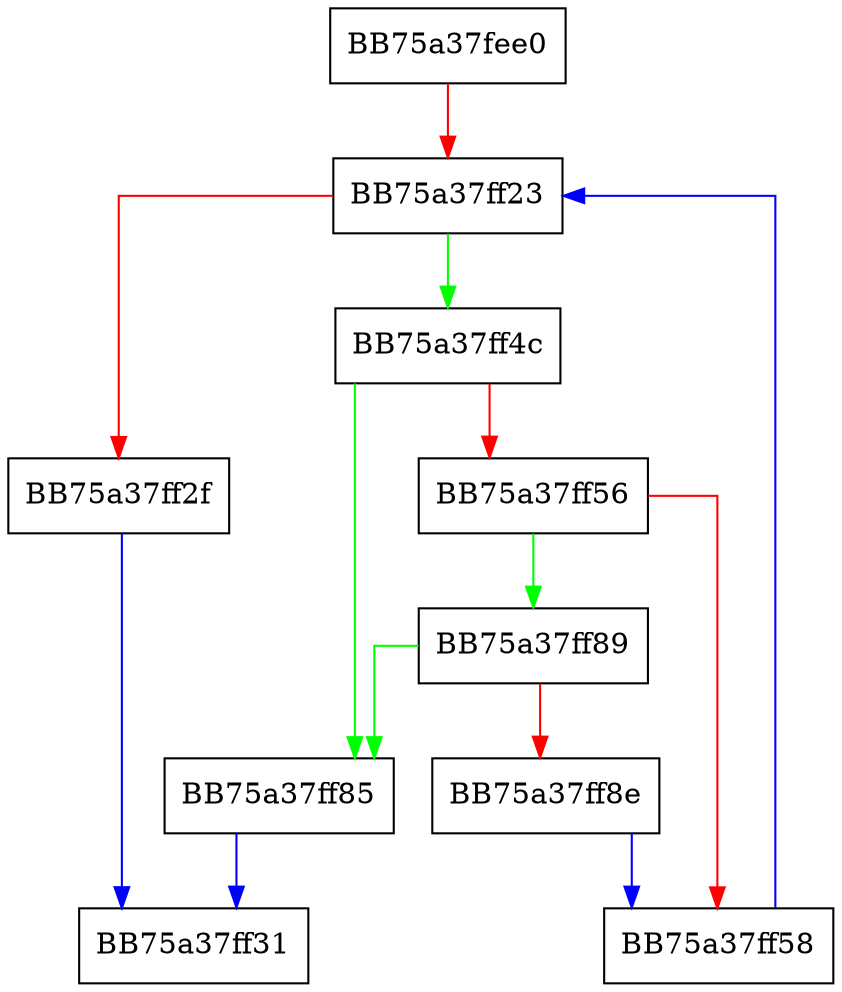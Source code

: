 digraph ParseInt64 {
  node [shape="box"];
  graph [splines=ortho];
  BB75a37fee0 -> BB75a37ff23 [color="red"];
  BB75a37ff23 -> BB75a37ff4c [color="green"];
  BB75a37ff23 -> BB75a37ff2f [color="red"];
  BB75a37ff2f -> BB75a37ff31 [color="blue"];
  BB75a37ff4c -> BB75a37ff85 [color="green"];
  BB75a37ff4c -> BB75a37ff56 [color="red"];
  BB75a37ff56 -> BB75a37ff89 [color="green"];
  BB75a37ff56 -> BB75a37ff58 [color="red"];
  BB75a37ff58 -> BB75a37ff23 [color="blue"];
  BB75a37ff85 -> BB75a37ff31 [color="blue"];
  BB75a37ff89 -> BB75a37ff85 [color="green"];
  BB75a37ff89 -> BB75a37ff8e [color="red"];
  BB75a37ff8e -> BB75a37ff58 [color="blue"];
}